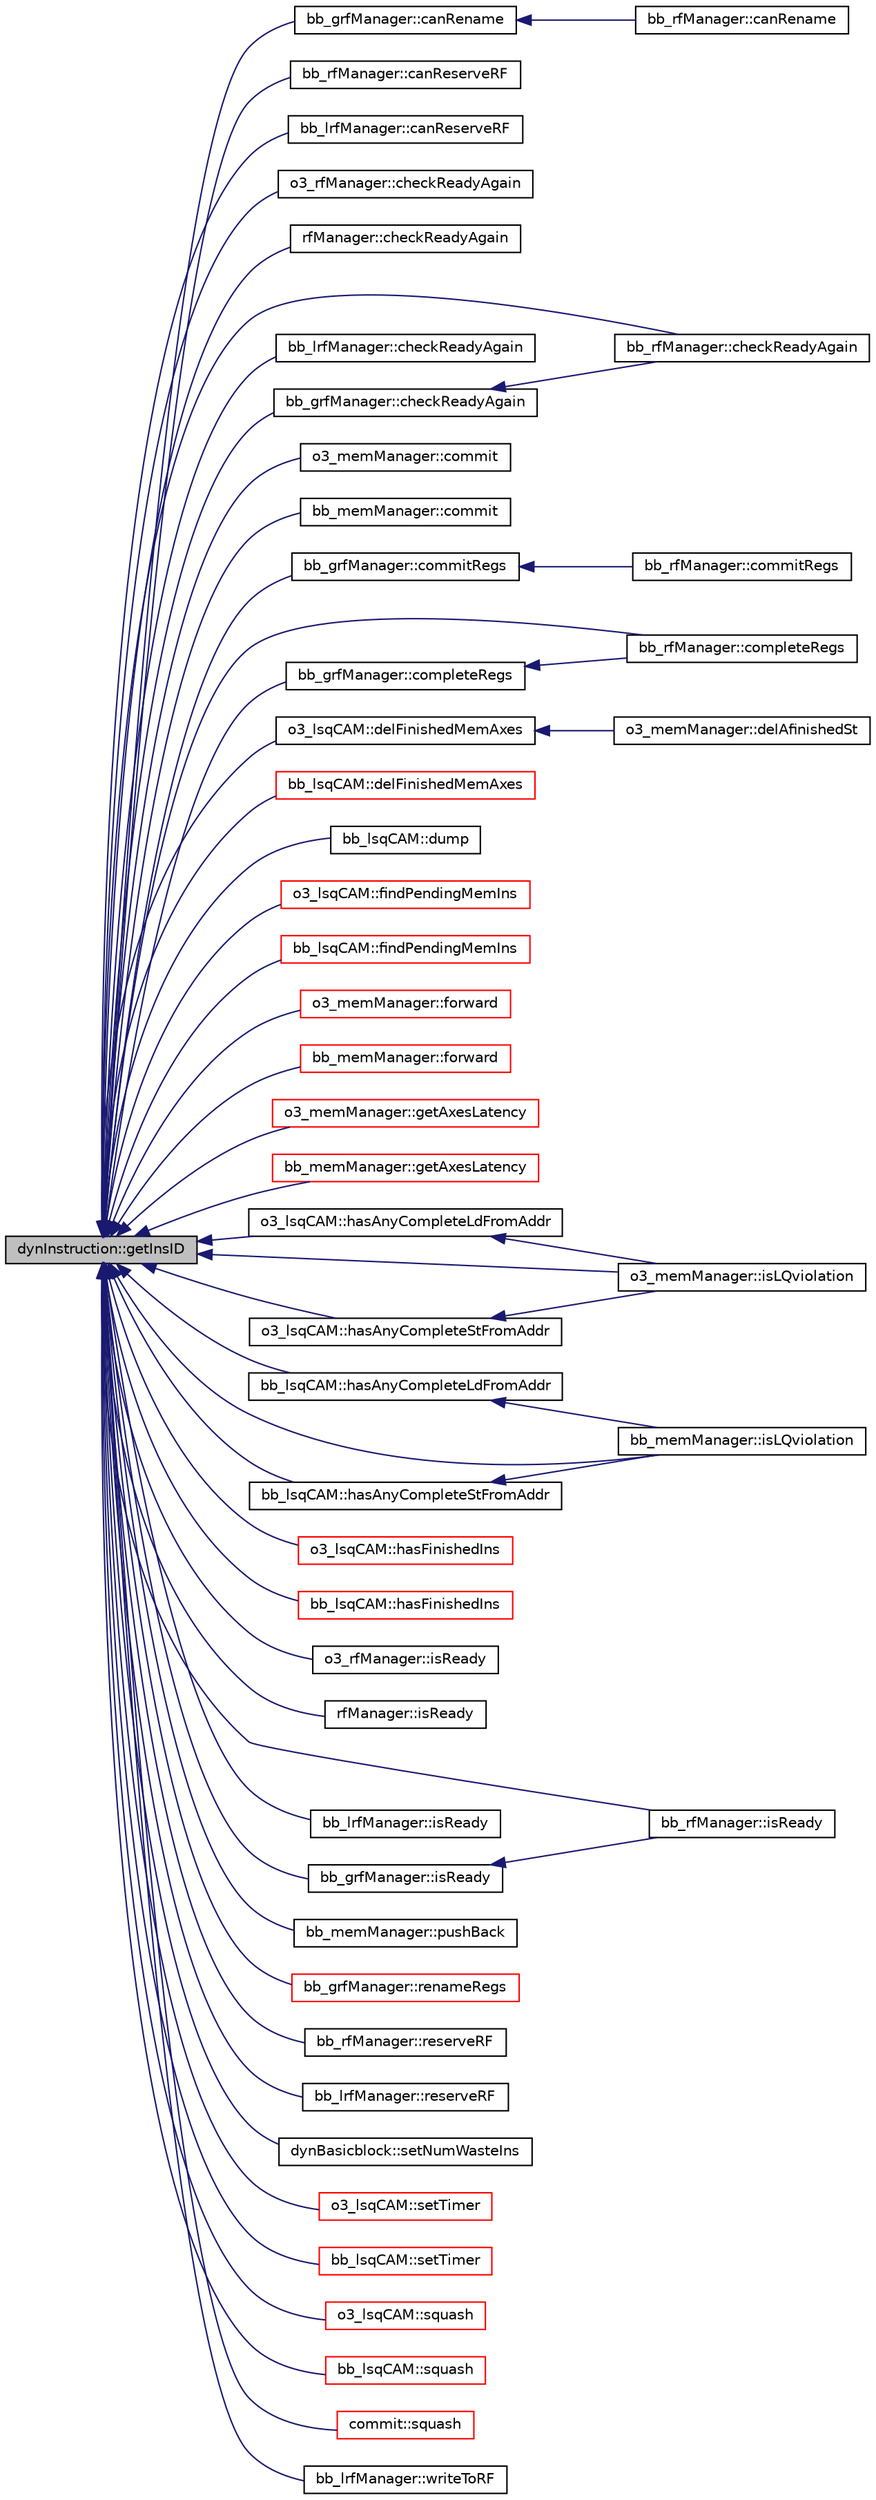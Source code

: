 digraph G
{
  edge [fontname="Helvetica",fontsize="10",labelfontname="Helvetica",labelfontsize="10"];
  node [fontname="Helvetica",fontsize="10",shape=record];
  rankdir=LR;
  Node1 [label="dynInstruction::getInsID",height=0.2,width=0.4,color="black", fillcolor="grey75", style="filled" fontcolor="black"];
  Node1 -> Node2 [dir=back,color="midnightblue",fontsize="10",style="solid",fontname="Helvetica"];
  Node2 [label="bb_grfManager::canRename",height=0.2,width=0.4,color="black", fillcolor="white", style="filled",URL="$classbb__grfManager.html#a3ef51b039feee6664c1d0aa96f380b93"];
  Node2 -> Node3 [dir=back,color="midnightblue",fontsize="10",style="solid",fontname="Helvetica"];
  Node3 [label="bb_rfManager::canRename",height=0.2,width=0.4,color="black", fillcolor="white", style="filled",URL="$classbb__rfManager.html#a13e68bbb16ed98e6c0a988b6abbfe3ec"];
  Node1 -> Node4 [dir=back,color="midnightblue",fontsize="10",style="solid",fontname="Helvetica"];
  Node4 [label="bb_rfManager::canReserveRF",height=0.2,width=0.4,color="black", fillcolor="white", style="filled",URL="$classbb__rfManager.html#ad392c3403eede626992a64a151b28e97"];
  Node1 -> Node5 [dir=back,color="midnightblue",fontsize="10",style="solid",fontname="Helvetica"];
  Node5 [label="bb_lrfManager::canReserveRF",height=0.2,width=0.4,color="black", fillcolor="white", style="filled",URL="$classbb__lrfManager.html#a1017040b7b9d5a6a7bafa3da3451d24d"];
  Node1 -> Node6 [dir=back,color="midnightblue",fontsize="10",style="solid",fontname="Helvetica"];
  Node6 [label="o3_rfManager::checkReadyAgain",height=0.2,width=0.4,color="black", fillcolor="white", style="filled",URL="$classo3__rfManager.html#a785b7804c89faffdaee23e25c2cc3568"];
  Node1 -> Node7 [dir=back,color="midnightblue",fontsize="10",style="solid",fontname="Helvetica"];
  Node7 [label="rfManager::checkReadyAgain",height=0.2,width=0.4,color="black", fillcolor="white", style="filled",URL="$classrfManager.html#a4d9ef9cb740f57a058efe2ffe3eb9554"];
  Node1 -> Node8 [dir=back,color="midnightblue",fontsize="10",style="solid",fontname="Helvetica"];
  Node8 [label="bb_rfManager::checkReadyAgain",height=0.2,width=0.4,color="black", fillcolor="white", style="filled",URL="$classbb__rfManager.html#a19a79020f3737a4126c763f1cd104556"];
  Node1 -> Node9 [dir=back,color="midnightblue",fontsize="10",style="solid",fontname="Helvetica"];
  Node9 [label="bb_lrfManager::checkReadyAgain",height=0.2,width=0.4,color="black", fillcolor="white", style="filled",URL="$classbb__lrfManager.html#a6936b66f76f54ad96e3ab3a90cd4c32b"];
  Node1 -> Node10 [dir=back,color="midnightblue",fontsize="10",style="solid",fontname="Helvetica"];
  Node10 [label="bb_grfManager::checkReadyAgain",height=0.2,width=0.4,color="black", fillcolor="white", style="filled",URL="$classbb__grfManager.html#a8141b67519712deb9b5d7e3dd9002de3"];
  Node10 -> Node8 [dir=back,color="midnightblue",fontsize="10",style="solid",fontname="Helvetica"];
  Node1 -> Node11 [dir=back,color="midnightblue",fontsize="10",style="solid",fontname="Helvetica"];
  Node11 [label="o3_memManager::commit",height=0.2,width=0.4,color="black", fillcolor="white", style="filled",URL="$classo3__memManager.html#ae95cfddde7894d5cd3a865c857faba54"];
  Node1 -> Node12 [dir=back,color="midnightblue",fontsize="10",style="solid",fontname="Helvetica"];
  Node12 [label="bb_memManager::commit",height=0.2,width=0.4,color="black", fillcolor="white", style="filled",URL="$classbb__memManager.html#ab958617a391b9a77dfce6acc3a42f9c9"];
  Node1 -> Node13 [dir=back,color="midnightblue",fontsize="10",style="solid",fontname="Helvetica"];
  Node13 [label="bb_grfManager::commitRegs",height=0.2,width=0.4,color="black", fillcolor="white", style="filled",URL="$classbb__grfManager.html#af931178bc4a4ab1b5396868a076b3c3c"];
  Node13 -> Node14 [dir=back,color="midnightblue",fontsize="10",style="solid",fontname="Helvetica"];
  Node14 [label="bb_rfManager::commitRegs",height=0.2,width=0.4,color="black", fillcolor="white", style="filled",URL="$classbb__rfManager.html#a1e7956a2e2dddb921e1330c6585be35a"];
  Node1 -> Node15 [dir=back,color="midnightblue",fontsize="10",style="solid",fontname="Helvetica"];
  Node15 [label="bb_rfManager::completeRegs",height=0.2,width=0.4,color="black", fillcolor="white", style="filled",URL="$classbb__rfManager.html#aea9b8beb98e7a5d2aa398fad468e67a5"];
  Node1 -> Node16 [dir=back,color="midnightblue",fontsize="10",style="solid",fontname="Helvetica"];
  Node16 [label="bb_grfManager::completeRegs",height=0.2,width=0.4,color="black", fillcolor="white", style="filled",URL="$classbb__grfManager.html#a5a46cb527e939cfb655a13ab6a7865ca"];
  Node16 -> Node15 [dir=back,color="midnightblue",fontsize="10",style="solid",fontname="Helvetica"];
  Node1 -> Node17 [dir=back,color="midnightblue",fontsize="10",style="solid",fontname="Helvetica"];
  Node17 [label="o3_lsqCAM::delFinishedMemAxes",height=0.2,width=0.4,color="black", fillcolor="white", style="filled",URL="$classo3__lsqCAM.html#aa7fdfa8e6591d754e194c7052e7e17d3"];
  Node17 -> Node18 [dir=back,color="midnightblue",fontsize="10",style="solid",fontname="Helvetica"];
  Node18 [label="o3_memManager::delAfinishedSt",height=0.2,width=0.4,color="black", fillcolor="white", style="filled",URL="$classo3__memManager.html#a7d75c416d7ce73b8b1bb2203b8ebdb4e"];
  Node1 -> Node19 [dir=back,color="midnightblue",fontsize="10",style="solid",fontname="Helvetica"];
  Node19 [label="bb_lsqCAM::delFinishedMemAxes",height=0.2,width=0.4,color="red", fillcolor="white", style="filled",URL="$classbb__lsqCAM.html#a74932364705304602074151272fc2457"];
  Node1 -> Node20 [dir=back,color="midnightblue",fontsize="10",style="solid",fontname="Helvetica"];
  Node20 [label="bb_lsqCAM::dump",height=0.2,width=0.4,color="black", fillcolor="white", style="filled",URL="$classbb__lsqCAM.html#a40fd5f019fd971842591a1c3c09e0e3d"];
  Node1 -> Node21 [dir=back,color="midnightblue",fontsize="10",style="solid",fontname="Helvetica"];
  Node21 [label="o3_lsqCAM::findPendingMemIns",height=0.2,width=0.4,color="red", fillcolor="white", style="filled",URL="$classo3__lsqCAM.html#a7db68789c8d9af13bbc9ec485b4972bc"];
  Node1 -> Node22 [dir=back,color="midnightblue",fontsize="10",style="solid",fontname="Helvetica"];
  Node22 [label="bb_lsqCAM::findPendingMemIns",height=0.2,width=0.4,color="red", fillcolor="white", style="filled",URL="$classbb__lsqCAM.html#ae058ab6cb6ccf10ff4b0619e0c289eff"];
  Node1 -> Node23 [dir=back,color="midnightblue",fontsize="10",style="solid",fontname="Helvetica"];
  Node23 [label="o3_memManager::forward",height=0.2,width=0.4,color="red", fillcolor="white", style="filled",URL="$classo3__memManager.html#a9ccbaf680579ad2517f01a92dbe147e5"];
  Node1 -> Node24 [dir=back,color="midnightblue",fontsize="10",style="solid",fontname="Helvetica"];
  Node24 [label="bb_memManager::forward",height=0.2,width=0.4,color="red", fillcolor="white", style="filled",URL="$classbb__memManager.html#a4c5cbd9433771d0b9a76a39c6771c573"];
  Node1 -> Node25 [dir=back,color="midnightblue",fontsize="10",style="solid",fontname="Helvetica"];
  Node25 [label="o3_memManager::getAxesLatency",height=0.2,width=0.4,color="red", fillcolor="white", style="filled",URL="$classo3__memManager.html#aeef4a4447f1777bb2a4c63920796c1a4"];
  Node1 -> Node26 [dir=back,color="midnightblue",fontsize="10",style="solid",fontname="Helvetica"];
  Node26 [label="bb_memManager::getAxesLatency",height=0.2,width=0.4,color="red", fillcolor="white", style="filled",URL="$classbb__memManager.html#a892e36a7d531f828f084e75557023f5d"];
  Node1 -> Node27 [dir=back,color="midnightblue",fontsize="10",style="solid",fontname="Helvetica"];
  Node27 [label="o3_lsqCAM::hasAnyCompleteLdFromAddr",height=0.2,width=0.4,color="black", fillcolor="white", style="filled",URL="$classo3__lsqCAM.html#a603e22c5cb8d5049e843de830158b4e4"];
  Node27 -> Node28 [dir=back,color="midnightblue",fontsize="10",style="solid",fontname="Helvetica"];
  Node28 [label="o3_memManager::isLQviolation",height=0.2,width=0.4,color="black", fillcolor="white", style="filled",URL="$classo3__memManager.html#afdb19a44895888ec99fb6495dccc1dcc"];
  Node1 -> Node29 [dir=back,color="midnightblue",fontsize="10",style="solid",fontname="Helvetica"];
  Node29 [label="bb_lsqCAM::hasAnyCompleteLdFromAddr",height=0.2,width=0.4,color="black", fillcolor="white", style="filled",URL="$classbb__lsqCAM.html#aebf4f953b2028965a759235b5f2ac338"];
  Node29 -> Node30 [dir=back,color="midnightblue",fontsize="10",style="solid",fontname="Helvetica"];
  Node30 [label="bb_memManager::isLQviolation",height=0.2,width=0.4,color="black", fillcolor="white", style="filled",URL="$classbb__memManager.html#a2090ef5dc032777a51fb93d0b578256e"];
  Node1 -> Node31 [dir=back,color="midnightblue",fontsize="10",style="solid",fontname="Helvetica"];
  Node31 [label="o3_lsqCAM::hasAnyCompleteStFromAddr",height=0.2,width=0.4,color="black", fillcolor="white", style="filled",URL="$classo3__lsqCAM.html#ad0ef7ab14e36284321707f52bfe32d9f"];
  Node31 -> Node28 [dir=back,color="midnightblue",fontsize="10",style="solid",fontname="Helvetica"];
  Node1 -> Node32 [dir=back,color="midnightblue",fontsize="10",style="solid",fontname="Helvetica"];
  Node32 [label="bb_lsqCAM::hasAnyCompleteStFromAddr",height=0.2,width=0.4,color="black", fillcolor="white", style="filled",URL="$classbb__lsqCAM.html#ad0e7c32142224064340231dd6e269388"];
  Node32 -> Node30 [dir=back,color="midnightblue",fontsize="10",style="solid",fontname="Helvetica"];
  Node1 -> Node33 [dir=back,color="midnightblue",fontsize="10",style="solid",fontname="Helvetica"];
  Node33 [label="o3_lsqCAM::hasFinishedIns",height=0.2,width=0.4,color="red", fillcolor="white", style="filled",URL="$classo3__lsqCAM.html#a08fc977c038420904ea7186c55515ae8"];
  Node1 -> Node34 [dir=back,color="midnightblue",fontsize="10",style="solid",fontname="Helvetica"];
  Node34 [label="bb_lsqCAM::hasFinishedIns",height=0.2,width=0.4,color="red", fillcolor="white", style="filled",URL="$classbb__lsqCAM.html#aa67acf49c2d12cd5a490f86b79014116"];
  Node1 -> Node28 [dir=back,color="midnightblue",fontsize="10",style="solid",fontname="Helvetica"];
  Node1 -> Node30 [dir=back,color="midnightblue",fontsize="10",style="solid",fontname="Helvetica"];
  Node1 -> Node35 [dir=back,color="midnightblue",fontsize="10",style="solid",fontname="Helvetica"];
  Node35 [label="o3_rfManager::isReady",height=0.2,width=0.4,color="black", fillcolor="white", style="filled",URL="$classo3__rfManager.html#a9b85902c553b147228d0bb3b57280ca7"];
  Node1 -> Node36 [dir=back,color="midnightblue",fontsize="10",style="solid",fontname="Helvetica"];
  Node36 [label="rfManager::isReady",height=0.2,width=0.4,color="black", fillcolor="white", style="filled",URL="$classrfManager.html#ab5c5242744de56fd2f46c11ac3d9472b"];
  Node1 -> Node37 [dir=back,color="midnightblue",fontsize="10",style="solid",fontname="Helvetica"];
  Node37 [label="bb_rfManager::isReady",height=0.2,width=0.4,color="black", fillcolor="white", style="filled",URL="$classbb__rfManager.html#a243177806c077bb02f627118705c5d94"];
  Node1 -> Node38 [dir=back,color="midnightblue",fontsize="10",style="solid",fontname="Helvetica"];
  Node38 [label="bb_lrfManager::isReady",height=0.2,width=0.4,color="black", fillcolor="white", style="filled",URL="$classbb__lrfManager.html#a11c560db2a55cd35e508f56c569b2bba"];
  Node1 -> Node39 [dir=back,color="midnightblue",fontsize="10",style="solid",fontname="Helvetica"];
  Node39 [label="bb_grfManager::isReady",height=0.2,width=0.4,color="black", fillcolor="white", style="filled",URL="$classbb__grfManager.html#a5e9302aa9763778f641c46b63825b784"];
  Node39 -> Node37 [dir=back,color="midnightblue",fontsize="10",style="solid",fontname="Helvetica"];
  Node1 -> Node40 [dir=back,color="midnightblue",fontsize="10",style="solid",fontname="Helvetica"];
  Node40 [label="bb_memManager::pushBack",height=0.2,width=0.4,color="black", fillcolor="white", style="filled",URL="$classbb__memManager.html#ac5be071d8bb76ed1629e3b5a1d55d51d"];
  Node1 -> Node41 [dir=back,color="midnightblue",fontsize="10",style="solid",fontname="Helvetica"];
  Node41 [label="bb_grfManager::renameRegs",height=0.2,width=0.4,color="red", fillcolor="white", style="filled",URL="$classbb__grfManager.html#a892f1647b6a08ec2171cfbab4d5e8fd9"];
  Node1 -> Node42 [dir=back,color="midnightblue",fontsize="10",style="solid",fontname="Helvetica"];
  Node42 [label="bb_rfManager::reserveRF",height=0.2,width=0.4,color="black", fillcolor="white", style="filled",URL="$classbb__rfManager.html#ad9727f2962588935b10f4f86f83a1c86"];
  Node1 -> Node43 [dir=back,color="midnightblue",fontsize="10",style="solid",fontname="Helvetica"];
  Node43 [label="bb_lrfManager::reserveRF",height=0.2,width=0.4,color="black", fillcolor="white", style="filled",URL="$classbb__lrfManager.html#a660f06c81c3b829069e93d79512ca525"];
  Node1 -> Node44 [dir=back,color="midnightblue",fontsize="10",style="solid",fontname="Helvetica"];
  Node44 [label="dynBasicblock::setNumWasteIns",height=0.2,width=0.4,color="black", fillcolor="white", style="filled",URL="$classdynBasicblock.html#aa9156fec1e5e4022de3524082c09ce3f"];
  Node1 -> Node45 [dir=back,color="midnightblue",fontsize="10",style="solid",fontname="Helvetica"];
  Node45 [label="o3_lsqCAM::setTimer",height=0.2,width=0.4,color="red", fillcolor="white", style="filled",URL="$classo3__lsqCAM.html#a25372198cf9ceb3037dd0d027006eb08"];
  Node1 -> Node46 [dir=back,color="midnightblue",fontsize="10",style="solid",fontname="Helvetica"];
  Node46 [label="bb_lsqCAM::setTimer",height=0.2,width=0.4,color="red", fillcolor="white", style="filled",URL="$classbb__lsqCAM.html#ab7dd95521d77cf4f7dc5e5140c95c0f5"];
  Node1 -> Node47 [dir=back,color="midnightblue",fontsize="10",style="solid",fontname="Helvetica"];
  Node47 [label="o3_lsqCAM::squash",height=0.2,width=0.4,color="red", fillcolor="white", style="filled",URL="$classo3__lsqCAM.html#a95e286b95f3651e40d57206eb2a41308"];
  Node1 -> Node48 [dir=back,color="midnightblue",fontsize="10",style="solid",fontname="Helvetica"];
  Node48 [label="bb_lsqCAM::squash",height=0.2,width=0.4,color="red", fillcolor="white", style="filled",URL="$classbb__lsqCAM.html#aa2bd3788ec192d9251afb003a609b76d"];
  Node1 -> Node49 [dir=back,color="midnightblue",fontsize="10",style="solid",fontname="Helvetica"];
  Node49 [label="commit::squash",height=0.2,width=0.4,color="red", fillcolor="white", style="filled",URL="$classcommit.html#a5b183f343dbf7da45d795df16ef4b7bb"];
  Node1 -> Node50 [dir=back,color="midnightblue",fontsize="10",style="solid",fontname="Helvetica"];
  Node50 [label="bb_lrfManager::writeToRF",height=0.2,width=0.4,color="black", fillcolor="white", style="filled",URL="$classbb__lrfManager.html#afb8bde1d78befec4b97216dd4625f3dc"];
}

